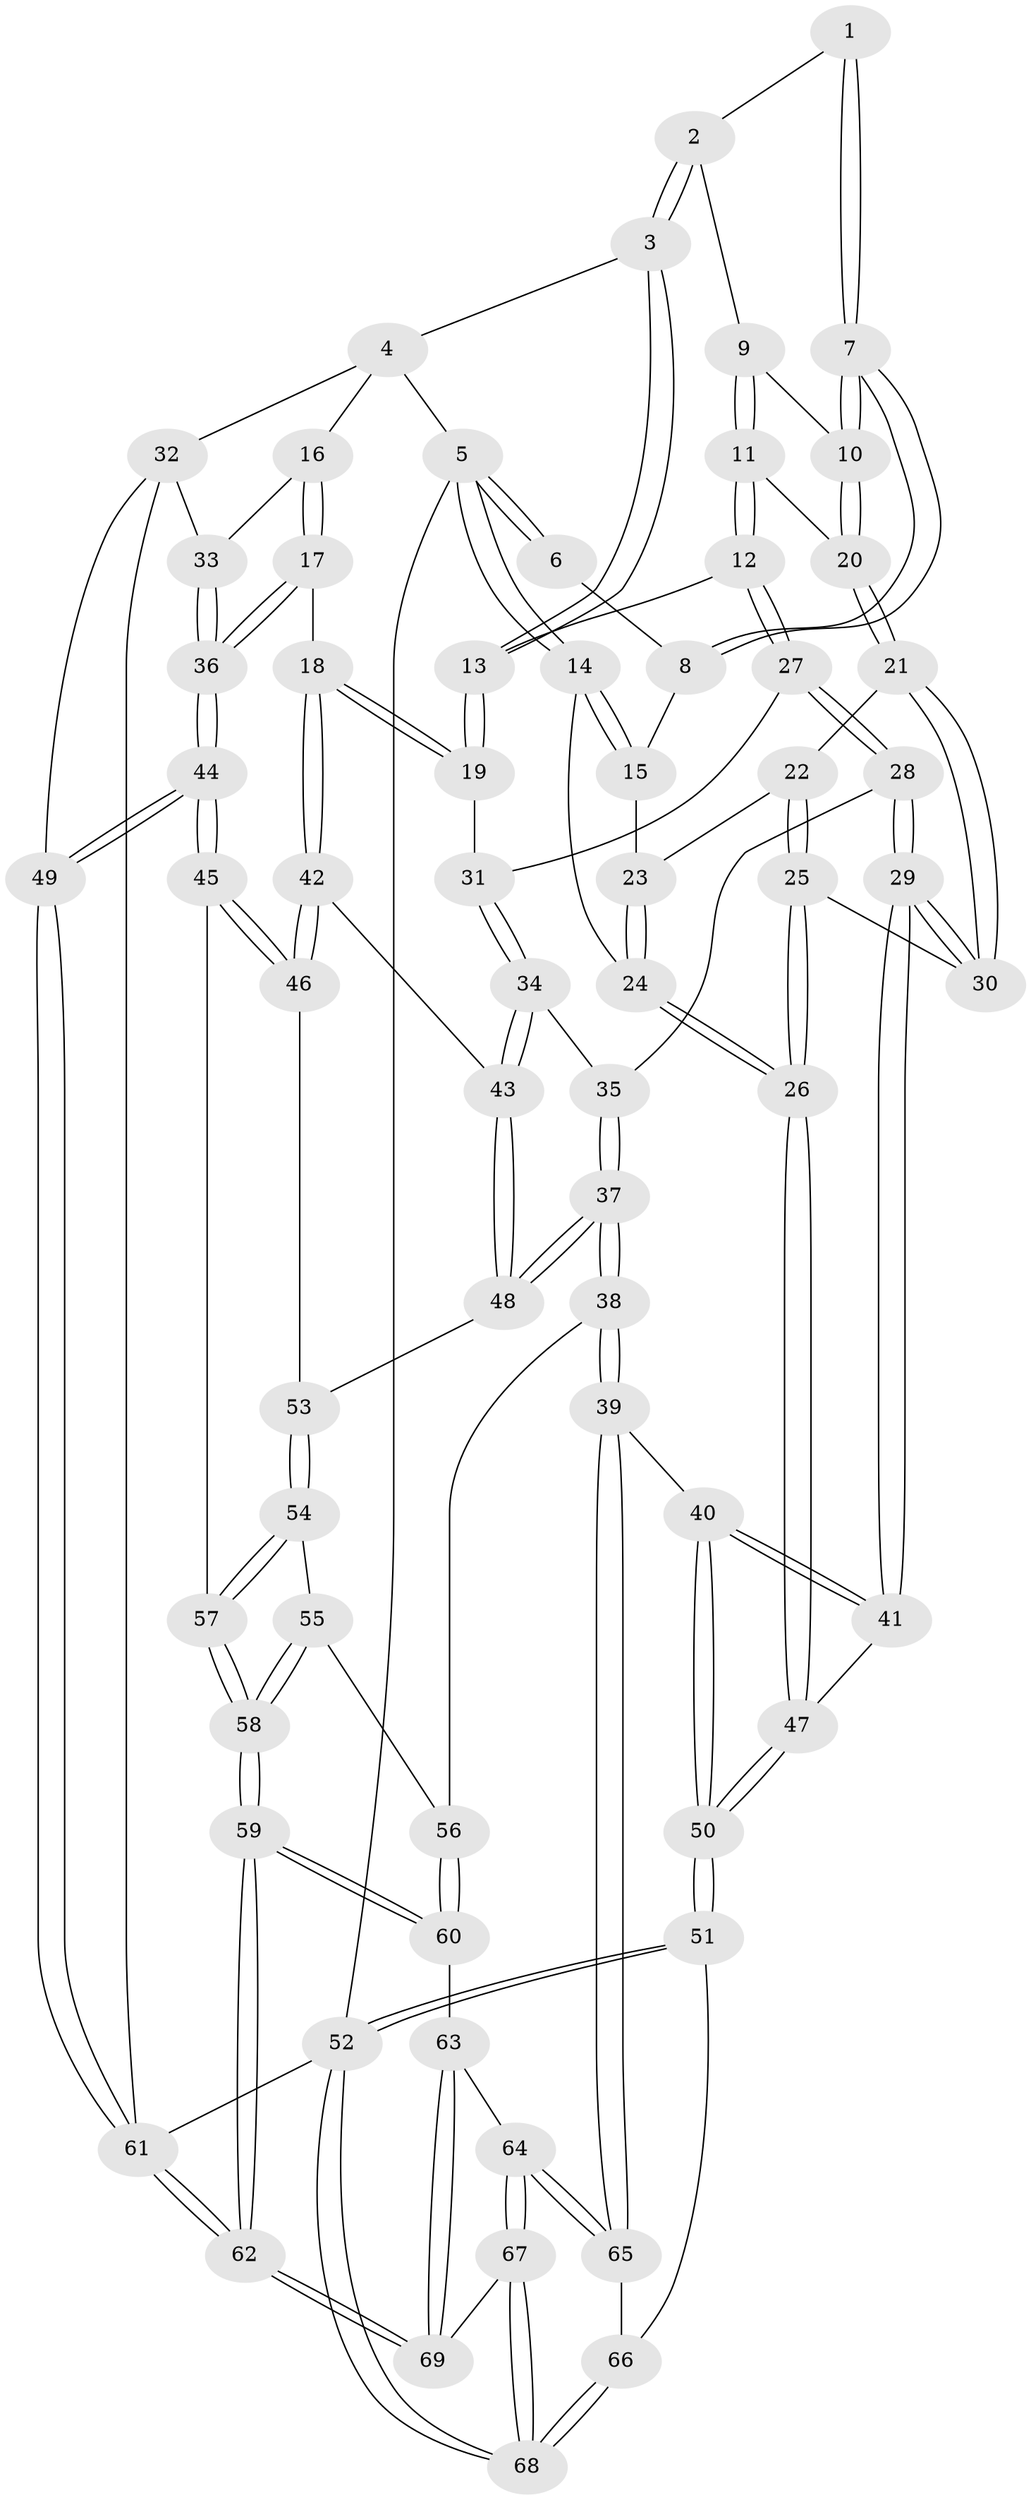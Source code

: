 // coarse degree distribution, {3: 0.0625, 4: 0.4166666666666667, 5: 0.3125, 8: 0.020833333333333332, 6: 0.1875}
// Generated by graph-tools (version 1.1) at 2025/52/02/27/25 19:52:38]
// undirected, 69 vertices, 169 edges
graph export_dot {
graph [start="1"]
  node [color=gray90,style=filled];
  1 [pos="+0.19054378765824195+0"];
  2 [pos="+0.24801608721517865+0"];
  3 [pos="+0.5886986592514402+0"];
  4 [pos="+0.9777021192610135+0"];
  5 [pos="+0+0"];
  6 [pos="+0.11059961385936777+0"];
  7 [pos="+0.14187264073279265+0.12421757056479751"];
  8 [pos="+0.07365242147071195+0.12268540070640063"];
  9 [pos="+0.26313198825127393+0.05067243270072593"];
  10 [pos="+0.1718730669248545+0.15430160540332646"];
  11 [pos="+0.3333120642086334+0.18046787838317027"];
  12 [pos="+0.3594849211089823+0.1881983102854988"];
  13 [pos="+0.5928752693137946+0"];
  14 [pos="+0+0"];
  15 [pos="+0.061951695988633745+0.12618027373457447"];
  16 [pos="+0.9012785178763504+0.2787584528791393"];
  17 [pos="+0.8458988671786124+0.2889837714388022"];
  18 [pos="+0.7466273241141504+0.2956512742643309"];
  19 [pos="+0.7355110351431662+0.28710124289356403"];
  20 [pos="+0.1939678070507496+0.2047911855528861"];
  21 [pos="+0.17555959559320147+0.24109399494089104"];
  22 [pos="+0.05015005401666957+0.18978800013814082"];
  23 [pos="+0.048963591511374895+0.1872762035880024"];
  24 [pos="+0+0.23276786246352194"];
  25 [pos="+0.025418458006347584+0.3968477966532776"];
  26 [pos="+0+0.44718514490571637"];
  27 [pos="+0.39957312082433893+0.36041669335706755"];
  28 [pos="+0.3952061500987991+0.36633926747478374"];
  29 [pos="+0.2088833045261894+0.4392489257246795"];
  30 [pos="+0.14122871504366002+0.39567282025038775"];
  31 [pos="+0.6584630246724957+0.3073486075233727"];
  32 [pos="+1+0.2836978446453117"];
  33 [pos="+1+0.2894969082554968"];
  34 [pos="+0.49092188770649925+0.5155361996283946"];
  35 [pos="+0.42954768347800387+0.44912331647568243"];
  36 [pos="+0.9493898959847707+0.598214381353337"];
  37 [pos="+0.31962211728361983+0.7535638980069482"];
  38 [pos="+0.31696453693550397+0.7562707099832969"];
  39 [pos="+0.2966334010186176+0.7601565744337344"];
  40 [pos="+0.2944400758988307+0.7581740499625956"];
  41 [pos="+0.24195059015939252+0.6574122672661198"];
  42 [pos="+0.7459127770578812+0.30064283289681604"];
  43 [pos="+0.5363932516163458+0.584869223144681"];
  44 [pos="+0.9542383874522207+0.7696151413364514"];
  45 [pos="+0.8752702569438037+0.7489121596655745"];
  46 [pos="+0.7728625133060266+0.5692742575640405"];
  47 [pos="+0+0.5626328748643085"];
  48 [pos="+0.5363678349335117+0.5865729810774234"];
  49 [pos="+1+0.90520526388341"];
  50 [pos="+0+0.7884209435205731"];
  51 [pos="+0+1"];
  52 [pos="+0+1"];
  53 [pos="+0.5854340998589901+0.6163391566640385"];
  54 [pos="+0.6237434887439733+0.7070642204811775"];
  55 [pos="+0.49381118656248085+0.7969914345514066"];
  56 [pos="+0.3717510143723696+0.7775515834880257"];
  57 [pos="+0.7760100904585884+0.7848925945321196"];
  58 [pos="+0.6544543679685635+0.9048387770023459"];
  59 [pos="+0.6539349613503656+0.9075762155858037"];
  60 [pos="+0.5070951606520894+0.9613674058638392"];
  61 [pos="+1+1"];
  62 [pos="+0.7199105279018124+1"];
  63 [pos="+0.5013152804281945+0.9754279362049877"];
  64 [pos="+0.2852032868406254+0.9781483442550472"];
  65 [pos="+0.2854910051887029+0.8032752959396166"];
  66 [pos="+0.1734746795524756+0.8625864816855915"];
  67 [pos="+0.2570191456136324+1"];
  68 [pos="+0+1"];
  69 [pos="+0.5025943088803307+1"];
  1 -- 2;
  1 -- 7;
  1 -- 7;
  2 -- 3;
  2 -- 3;
  2 -- 9;
  3 -- 4;
  3 -- 13;
  3 -- 13;
  4 -- 5;
  4 -- 16;
  4 -- 32;
  5 -- 6;
  5 -- 6;
  5 -- 14;
  5 -- 14;
  5 -- 52;
  6 -- 8;
  7 -- 8;
  7 -- 8;
  7 -- 10;
  7 -- 10;
  8 -- 15;
  9 -- 10;
  9 -- 11;
  9 -- 11;
  10 -- 20;
  10 -- 20;
  11 -- 12;
  11 -- 12;
  11 -- 20;
  12 -- 13;
  12 -- 27;
  12 -- 27;
  13 -- 19;
  13 -- 19;
  14 -- 15;
  14 -- 15;
  14 -- 24;
  15 -- 23;
  16 -- 17;
  16 -- 17;
  16 -- 33;
  17 -- 18;
  17 -- 36;
  17 -- 36;
  18 -- 19;
  18 -- 19;
  18 -- 42;
  18 -- 42;
  19 -- 31;
  20 -- 21;
  20 -- 21;
  21 -- 22;
  21 -- 30;
  21 -- 30;
  22 -- 23;
  22 -- 25;
  22 -- 25;
  23 -- 24;
  23 -- 24;
  24 -- 26;
  24 -- 26;
  25 -- 26;
  25 -- 26;
  25 -- 30;
  26 -- 47;
  26 -- 47;
  27 -- 28;
  27 -- 28;
  27 -- 31;
  28 -- 29;
  28 -- 29;
  28 -- 35;
  29 -- 30;
  29 -- 30;
  29 -- 41;
  29 -- 41;
  31 -- 34;
  31 -- 34;
  32 -- 33;
  32 -- 49;
  32 -- 61;
  33 -- 36;
  33 -- 36;
  34 -- 35;
  34 -- 43;
  34 -- 43;
  35 -- 37;
  35 -- 37;
  36 -- 44;
  36 -- 44;
  37 -- 38;
  37 -- 38;
  37 -- 48;
  37 -- 48;
  38 -- 39;
  38 -- 39;
  38 -- 56;
  39 -- 40;
  39 -- 65;
  39 -- 65;
  40 -- 41;
  40 -- 41;
  40 -- 50;
  40 -- 50;
  41 -- 47;
  42 -- 43;
  42 -- 46;
  42 -- 46;
  43 -- 48;
  43 -- 48;
  44 -- 45;
  44 -- 45;
  44 -- 49;
  44 -- 49;
  45 -- 46;
  45 -- 46;
  45 -- 57;
  46 -- 53;
  47 -- 50;
  47 -- 50;
  48 -- 53;
  49 -- 61;
  49 -- 61;
  50 -- 51;
  50 -- 51;
  51 -- 52;
  51 -- 52;
  51 -- 66;
  52 -- 61;
  52 -- 68;
  52 -- 68;
  53 -- 54;
  53 -- 54;
  54 -- 55;
  54 -- 57;
  54 -- 57;
  55 -- 56;
  55 -- 58;
  55 -- 58;
  56 -- 60;
  56 -- 60;
  57 -- 58;
  57 -- 58;
  58 -- 59;
  58 -- 59;
  59 -- 60;
  59 -- 60;
  59 -- 62;
  59 -- 62;
  60 -- 63;
  61 -- 62;
  61 -- 62;
  62 -- 69;
  62 -- 69;
  63 -- 64;
  63 -- 69;
  63 -- 69;
  64 -- 65;
  64 -- 65;
  64 -- 67;
  64 -- 67;
  65 -- 66;
  66 -- 68;
  66 -- 68;
  67 -- 68;
  67 -- 68;
  67 -- 69;
}
